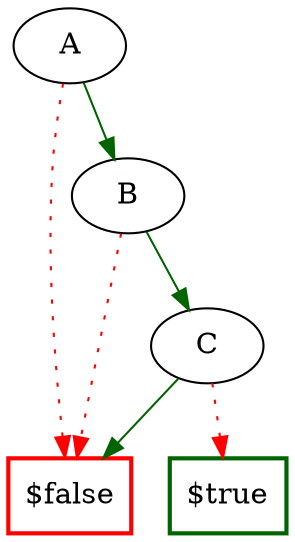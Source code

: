 digraph G {
  const_true [shape=box, label="$true", style = bold, color = darkgreen];
  const_false [shape=box, label="$false", style = bold, color = red];
  id_7 [shape=ellipse, label="C"];
  id_7 -> const_true [style = dotted, color = red];
  id_7 -> const_false [color = darkgreen];
  id_16 [shape=ellipse, label="B"];
  id_16 -> const_false [style = dotted, color = red];
  id_16 -> id_7 [color = darkgreen];
  id_17 [shape=ellipse, label="A"];
  id_17 -> const_false [style = dotted, color = red];
  id_17 -> id_16 [color = darkgreen];
}
